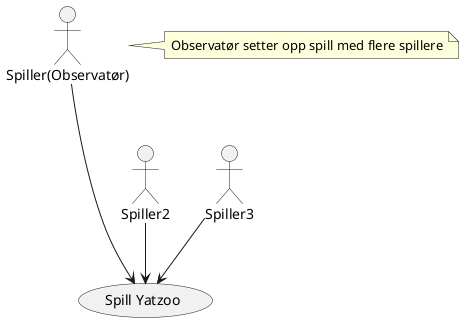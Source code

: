 @startuml
:Spiller(Observatør): as Admin
(Spill Yatzoo) as (Use)

Admin ---> (Use)
Spiller2 --> (Use)
Spiller3 --> (Use)
note right of Admin : Observatør setter opp spill med flere spillere

@enduml